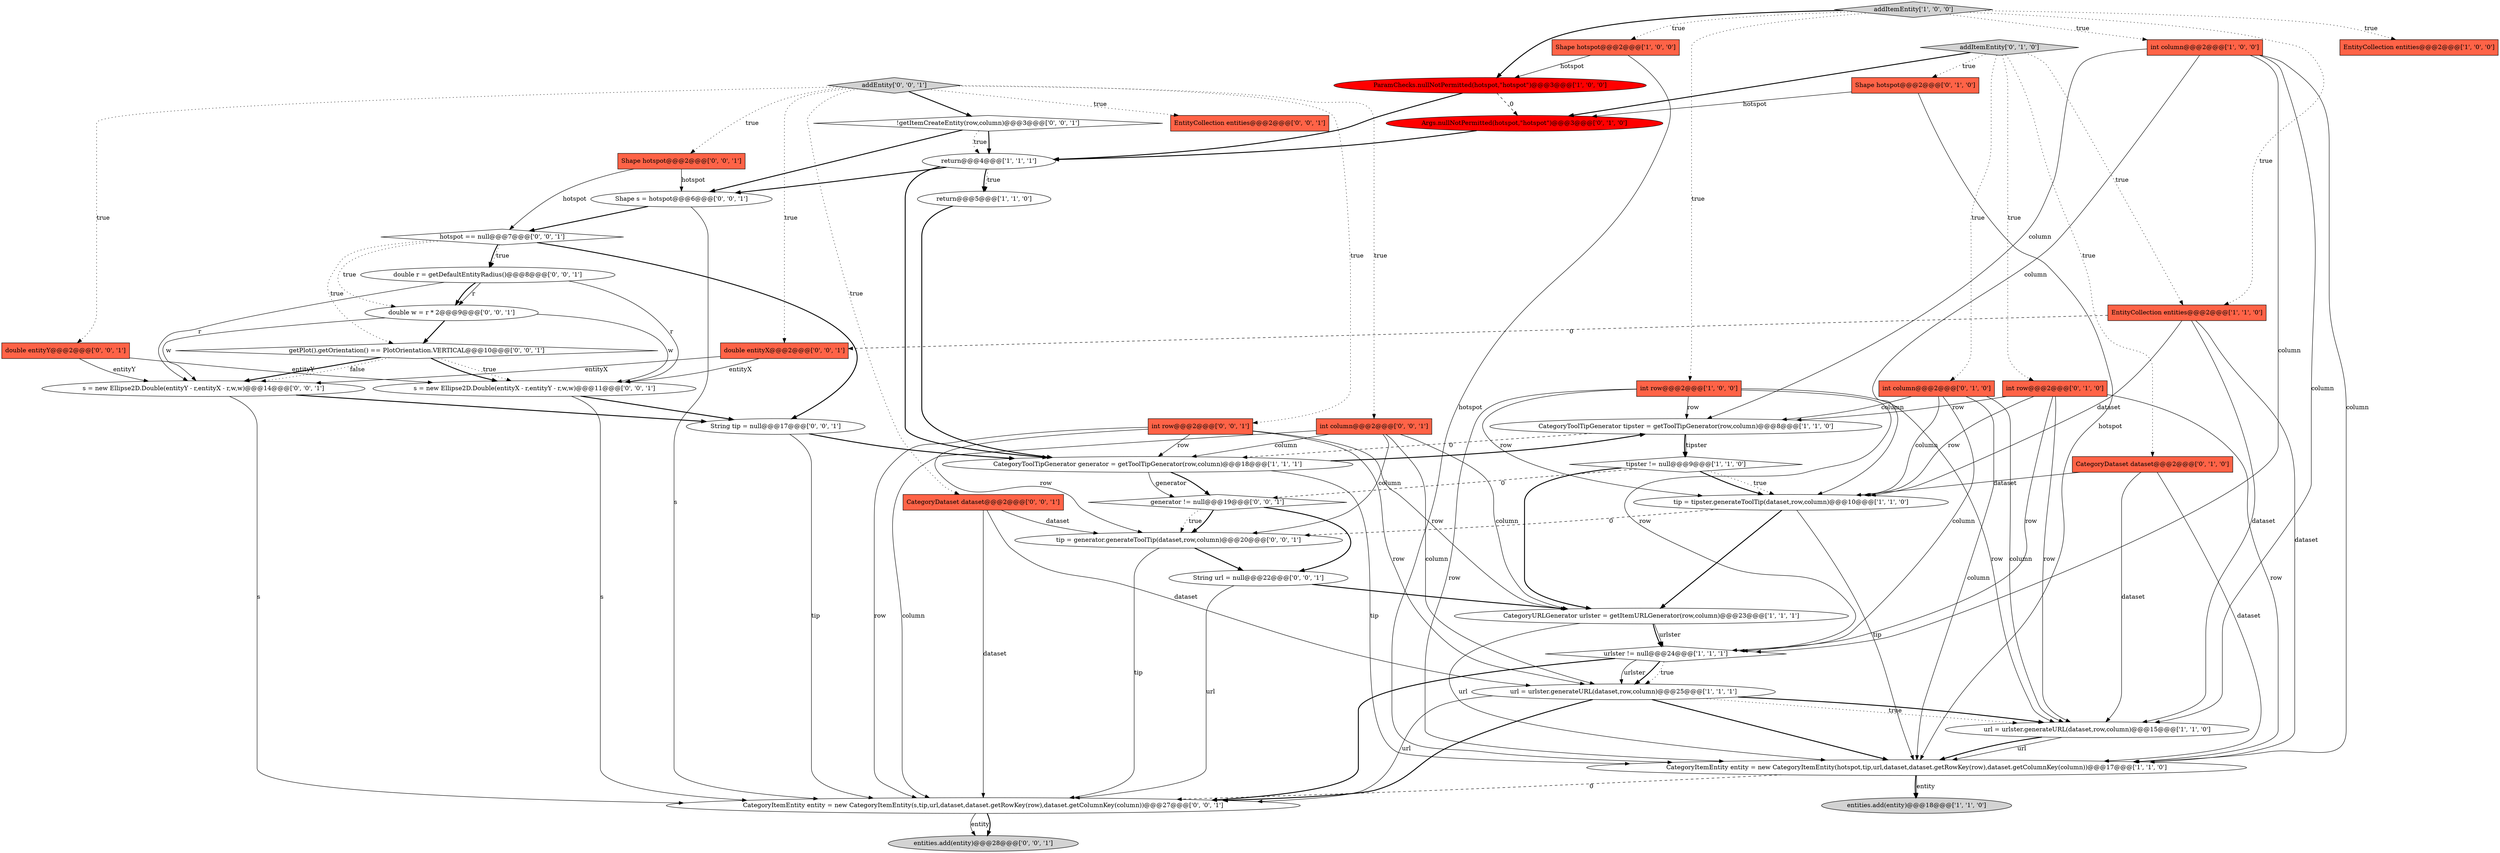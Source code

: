 digraph {
12 [style = filled, label = "int column@@@2@@@['1', '0', '0']", fillcolor = tomato, shape = box image = "AAA0AAABBB1BBB"];
29 [style = filled, label = "tip = generator.generateToolTip(dataset,row,column)@@@20@@@['0', '0', '1']", fillcolor = white, shape = ellipse image = "AAA0AAABBB3BBB"];
39 [style = filled, label = "String url = null@@@22@@@['0', '0', '1']", fillcolor = white, shape = ellipse image = "AAA0AAABBB3BBB"];
38 [style = filled, label = "entities.add(entity)@@@28@@@['0', '0', '1']", fillcolor = lightgray, shape = ellipse image = "AAA0AAABBB3BBB"];
13 [style = filled, label = "url = urlster.generateURL(dataset,row,column)@@@25@@@['1', '1', '1']", fillcolor = white, shape = ellipse image = "AAA0AAABBB1BBB"];
27 [style = filled, label = "getPlot().getOrientation() == PlotOrientation.VERTICAL@@@10@@@['0', '0', '1']", fillcolor = white, shape = diamond image = "AAA0AAABBB3BBB"];
42 [style = filled, label = "hotspot == null@@@7@@@['0', '0', '1']", fillcolor = white, shape = diamond image = "AAA0AAABBB3BBB"];
43 [style = filled, label = "double entityY@@@2@@@['0', '0', '1']", fillcolor = tomato, shape = box image = "AAA0AAABBB3BBB"];
41 [style = filled, label = "Shape hotspot@@@2@@@['0', '0', '1']", fillcolor = tomato, shape = box image = "AAA0AAABBB3BBB"];
6 [style = filled, label = "entities.add(entity)@@@18@@@['1', '1', '0']", fillcolor = lightgray, shape = ellipse image = "AAA0AAABBB1BBB"];
37 [style = filled, label = "CategoryItemEntity entity = new CategoryItemEntity(s,tip,url,dataset,dataset.getRowKey(row),dataset.getColumnKey(column))@@@27@@@['0', '0', '1']", fillcolor = white, shape = ellipse image = "AAA0AAABBB3BBB"];
7 [style = filled, label = "tipster != null@@@9@@@['1', '1', '0']", fillcolor = white, shape = diamond image = "AAA0AAABBB1BBB"];
34 [style = filled, label = "addEntity['0', '0', '1']", fillcolor = lightgray, shape = diamond image = "AAA0AAABBB3BBB"];
45 [style = filled, label = "CategoryDataset dataset@@@2@@@['0', '0', '1']", fillcolor = tomato, shape = box image = "AAA0AAABBB3BBB"];
25 [style = filled, label = "int row@@@2@@@['0', '0', '1']", fillcolor = tomato, shape = box image = "AAA0AAABBB3BBB"];
24 [style = filled, label = "addItemEntity['0', '1', '0']", fillcolor = lightgray, shape = diamond image = "AAA0AAABBB2BBB"];
9 [style = filled, label = "CategoryToolTipGenerator tipster = getToolTipGenerator(row,column)@@@8@@@['1', '1', '0']", fillcolor = white, shape = ellipse image = "AAA0AAABBB1BBB"];
40 [style = filled, label = "Shape s = hotspot@@@6@@@['0', '0', '1']", fillcolor = white, shape = ellipse image = "AAA0AAABBB3BBB"];
35 [style = filled, label = "generator != null@@@19@@@['0', '0', '1']", fillcolor = white, shape = diamond image = "AAA0AAABBB3BBB"];
20 [style = filled, label = "Shape hotspot@@@2@@@['0', '1', '0']", fillcolor = tomato, shape = box image = "AAA0AAABBB2BBB"];
31 [style = filled, label = "double w = r * 2@@@9@@@['0', '0', '1']", fillcolor = white, shape = ellipse image = "AAA0AAABBB3BBB"];
11 [style = filled, label = "addItemEntity['1', '0', '0']", fillcolor = lightgray, shape = diamond image = "AAA0AAABBB1BBB"];
19 [style = filled, label = "CategoryDataset dataset@@@2@@@['0', '1', '0']", fillcolor = tomato, shape = box image = "AAA0AAABBB2BBB"];
4 [style = filled, label = "return@@@4@@@['1', '1', '1']", fillcolor = white, shape = ellipse image = "AAA0AAABBB1BBB"];
16 [style = filled, label = "EntityCollection entities@@@2@@@['1', '1', '0']", fillcolor = tomato, shape = box image = "AAA0AAABBB1BBB"];
5 [style = filled, label = "CategoryItemEntity entity = new CategoryItemEntity(hotspot,tip,url,dataset,dataset.getRowKey(row),dataset.getColumnKey(column))@@@17@@@['1', '1', '0']", fillcolor = white, shape = ellipse image = "AAA0AAABBB1BBB"];
22 [style = filled, label = "int row@@@2@@@['0', '1', '0']", fillcolor = tomato, shape = box image = "AAA0AAABBB2BBB"];
14 [style = filled, label = "CategoryToolTipGenerator generator = getToolTipGenerator(row,column)@@@18@@@['1', '1', '1']", fillcolor = white, shape = ellipse image = "AAA0AAABBB1BBB"];
0 [style = filled, label = "return@@@5@@@['1', '1', '0']", fillcolor = white, shape = ellipse image = "AAA0AAABBB1BBB"];
33 [style = filled, label = "s = new Ellipse2D.Double(entityY - r,entityX - r,w,w)@@@14@@@['0', '0', '1']", fillcolor = white, shape = ellipse image = "AAA0AAABBB3BBB"];
23 [style = filled, label = "Args.nullNotPermitted(hotspot,\"hotspot\")@@@3@@@['0', '1', '0']", fillcolor = red, shape = ellipse image = "AAA1AAABBB2BBB"];
36 [style = filled, label = "int column@@@2@@@['0', '0', '1']", fillcolor = tomato, shape = box image = "AAA0AAABBB3BBB"];
8 [style = filled, label = "int row@@@2@@@['1', '0', '0']", fillcolor = tomato, shape = box image = "AAA0AAABBB1BBB"];
21 [style = filled, label = "int column@@@2@@@['0', '1', '0']", fillcolor = tomato, shape = box image = "AAA0AAABBB2BBB"];
2 [style = filled, label = "ParamChecks.nullNotPermitted(hotspot,\"hotspot\")@@@3@@@['1', '0', '0']", fillcolor = red, shape = ellipse image = "AAA1AAABBB1BBB"];
10 [style = filled, label = "CategoryURLGenerator urlster = getItemURLGenerator(row,column)@@@23@@@['1', '1', '1']", fillcolor = white, shape = ellipse image = "AAA0AAABBB1BBB"];
17 [style = filled, label = "tip = tipster.generateToolTip(dataset,row,column)@@@10@@@['1', '1', '0']", fillcolor = white, shape = ellipse image = "AAA0AAABBB1BBB"];
32 [style = filled, label = "s = new Ellipse2D.Double(entityX - r,entityY - r,w,w)@@@11@@@['0', '0', '1']", fillcolor = white, shape = ellipse image = "AAA0AAABBB3BBB"];
46 [style = filled, label = "double entityX@@@2@@@['0', '0', '1']", fillcolor = tomato, shape = box image = "AAA0AAABBB3BBB"];
44 [style = filled, label = "!getItemCreateEntity(row,column)@@@3@@@['0', '0', '1']", fillcolor = white, shape = diamond image = "AAA0AAABBB3BBB"];
30 [style = filled, label = "String tip = null@@@17@@@['0', '0', '1']", fillcolor = white, shape = ellipse image = "AAA0AAABBB3BBB"];
1 [style = filled, label = "Shape hotspot@@@2@@@['1', '0', '0']", fillcolor = tomato, shape = box image = "AAA0AAABBB1BBB"];
18 [style = filled, label = "urlster != null@@@24@@@['1', '1', '1']", fillcolor = white, shape = diamond image = "AAA0AAABBB1BBB"];
15 [style = filled, label = "EntityCollection entities@@@2@@@['1', '0', '0']", fillcolor = tomato, shape = box image = "AAA0AAABBB1BBB"];
3 [style = filled, label = "url = urlster.generateURL(dataset,row,column)@@@15@@@['1', '1', '0']", fillcolor = white, shape = ellipse image = "AAA0AAABBB1BBB"];
26 [style = filled, label = "EntityCollection entities@@@2@@@['0', '0', '1']", fillcolor = tomato, shape = box image = "AAA0AAABBB3BBB"];
28 [style = filled, label = "double r = getDefaultEntityRadius()@@@8@@@['0', '0', '1']", fillcolor = white, shape = ellipse image = "AAA0AAABBB3BBB"];
46->32 [style = solid, label="entityX"];
27->32 [style = dotted, label="true"];
27->32 [style = bold, label=""];
34->45 [style = dotted, label="true"];
3->5 [style = solid, label="url"];
37->38 [style = solid, label="entity"];
14->35 [style = bold, label=""];
12->17 [style = solid, label="column"];
12->9 [style = solid, label="column"];
11->1 [style = dotted, label="true"];
11->12 [style = dotted, label="true"];
14->5 [style = solid, label="tip"];
21->5 [style = solid, label="column"];
45->29 [style = solid, label="dataset"];
9->7 [style = bold, label=""];
34->26 [style = dotted, label="true"];
13->37 [style = solid, label="url"];
34->43 [style = dotted, label="true"];
20->23 [style = solid, label="hotspot"];
0->14 [style = bold, label=""];
3->5 [style = bold, label=""];
37->38 [style = bold, label=""];
22->3 [style = solid, label="row"];
7->35 [style = dashed, label="0"];
36->13 [style = solid, label="column"];
30->14 [style = bold, label=""];
14->9 [style = bold, label=""];
11->8 [style = dotted, label="true"];
36->29 [style = solid, label="column"];
27->33 [style = bold, label=""];
5->6 [style = solid, label="entity"];
11->15 [style = dotted, label="true"];
24->21 [style = dotted, label="true"];
18->13 [style = dotted, label="true"];
22->17 [style = solid, label="row"];
43->33 [style = solid, label="entityY"];
13->3 [style = dotted, label="true"];
29->39 [style = bold, label=""];
21->9 [style = solid, label="column"];
28->32 [style = solid, label="r"];
31->32 [style = solid, label="w"];
4->0 [style = dotted, label="true"];
40->37 [style = solid, label="s"];
12->5 [style = solid, label="column"];
8->18 [style = solid, label="row"];
14->35 [style = solid, label="generator"];
2->4 [style = bold, label=""];
16->3 [style = solid, label="dataset"];
18->13 [style = solid, label="urlster"];
4->0 [style = bold, label=""];
21->3 [style = solid, label="column"];
13->37 [style = bold, label=""];
36->37 [style = solid, label="column"];
5->6 [style = bold, label=""];
33->37 [style = solid, label="s"];
44->4 [style = bold, label=""];
41->40 [style = solid, label="hotspot"];
31->27 [style = bold, label=""];
45->13 [style = solid, label="dataset"];
1->2 [style = solid, label="hotspot"];
24->22 [style = dotted, label="true"];
17->5 [style = solid, label="tip"];
29->37 [style = solid, label="tip"];
16->5 [style = solid, label="dataset"];
13->5 [style = bold, label=""];
33->30 [style = bold, label=""];
11->16 [style = dotted, label="true"];
24->19 [style = dotted, label="true"];
44->4 [style = dotted, label="true"];
8->9 [style = solid, label="row"];
39->37 [style = solid, label="url"];
7->17 [style = dotted, label="true"];
25->10 [style = solid, label="row"];
5->37 [style = dashed, label="0"];
27->33 [style = dotted, label="false"];
18->37 [style = bold, label=""];
35->29 [style = dotted, label="true"];
17->10 [style = bold, label=""];
10->18 [style = bold, label=""];
2->23 [style = dashed, label="0"];
4->14 [style = bold, label=""];
7->17 [style = bold, label=""];
35->29 [style = bold, label=""];
46->33 [style = solid, label="entityX"];
28->31 [style = bold, label=""];
34->36 [style = dotted, label="true"];
12->18 [style = solid, label="column"];
35->39 [style = bold, label=""];
28->31 [style = solid, label="r"];
8->3 [style = solid, label="row"];
41->42 [style = solid, label="hotspot"];
22->18 [style = solid, label="row"];
12->3 [style = solid, label="column"];
22->9 [style = solid, label="row"];
42->28 [style = dotted, label="true"];
32->30 [style = bold, label=""];
24->16 [style = dotted, label="true"];
9->7 [style = solid, label="tipster"];
19->5 [style = solid, label="dataset"];
1->5 [style = solid, label="hotspot"];
24->20 [style = dotted, label="true"];
16->17 [style = solid, label="dataset"];
34->44 [style = bold, label=""];
30->37 [style = solid, label="tip"];
21->18 [style = solid, label="column"];
42->28 [style = bold, label=""];
25->37 [style = solid, label="row"];
34->25 [style = dotted, label="true"];
24->23 [style = bold, label=""];
8->5 [style = solid, label="row"];
4->40 [style = bold, label=""];
10->18 [style = solid, label="urlster"];
7->10 [style = bold, label=""];
25->29 [style = solid, label="row"];
23->4 [style = bold, label=""];
44->40 [style = bold, label=""];
20->5 [style = solid, label="hotspot"];
42->31 [style = dotted, label="true"];
36->10 [style = solid, label="column"];
8->17 [style = solid, label="row"];
17->29 [style = dashed, label="0"];
11->2 [style = bold, label=""];
16->46 [style = dashed, label="0"];
21->17 [style = solid, label="column"];
9->14 [style = dashed, label="0"];
19->17 [style = solid, label="dataset"];
13->3 [style = bold, label=""];
42->27 [style = dotted, label="true"];
42->30 [style = bold, label=""];
28->33 [style = solid, label="r"];
31->33 [style = solid, label="w"];
34->41 [style = dotted, label="true"];
19->3 [style = solid, label="dataset"];
39->10 [style = bold, label=""];
18->13 [style = bold, label=""];
36->14 [style = solid, label="column"];
34->46 [style = dotted, label="true"];
22->5 [style = solid, label="row"];
45->37 [style = solid, label="dataset"];
25->13 [style = solid, label="row"];
43->32 [style = solid, label="entityY"];
40->42 [style = bold, label=""];
25->14 [style = solid, label="row"];
32->37 [style = solid, label="s"];
10->5 [style = solid, label="url"];
}
